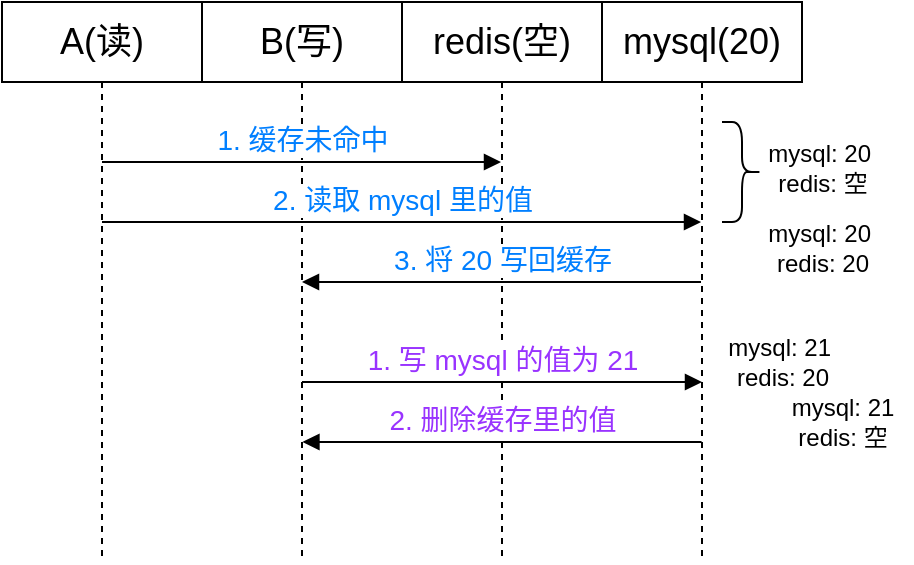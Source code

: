 <mxfile version="21.8.2" type="github">
  <diagram name="Page-1" id="-YTyoHcldgfw0Ux7TE6U">
    <mxGraphModel dx="597" dy="380" grid="1" gridSize="10" guides="1" tooltips="1" connect="1" arrows="1" fold="1" page="1" pageScale="1" pageWidth="850" pageHeight="1100" math="0" shadow="0">
      <root>
        <mxCell id="0" />
        <mxCell id="1" parent="0" />
        <mxCell id="nmv7OSQEillkZlEBiglJ-1" value="&lt;font style=&quot;font-size: 18px;&quot;&gt;A(读)&lt;/font&gt;" style="shape=umlLifeline;perimeter=lifelinePerimeter;whiteSpace=wrap;html=1;container=1;dropTarget=0;collapsible=0;recursiveResize=0;outlineConnect=0;portConstraint=eastwest;newEdgeStyle={&quot;curved&quot;:0,&quot;rounded&quot;:0};" vertex="1" parent="1">
          <mxGeometry x="240" y="80" width="100" height="280" as="geometry" />
        </mxCell>
        <mxCell id="nmv7OSQEillkZlEBiglJ-2" value="&lt;font style=&quot;font-size: 18px;&quot;&gt;B(写)&lt;/font&gt;" style="shape=umlLifeline;perimeter=lifelinePerimeter;whiteSpace=wrap;html=1;container=1;dropTarget=0;collapsible=0;recursiveResize=0;outlineConnect=0;portConstraint=eastwest;newEdgeStyle={&quot;curved&quot;:0,&quot;rounded&quot;:0};" vertex="1" parent="1">
          <mxGeometry x="340" y="80" width="100" height="280" as="geometry" />
        </mxCell>
        <mxCell id="nmv7OSQEillkZlEBiglJ-3" value="&lt;font style=&quot;font-size: 18px;&quot;&gt;redis(空)&lt;br&gt;&lt;/font&gt;" style="shape=umlLifeline;perimeter=lifelinePerimeter;whiteSpace=wrap;html=1;container=1;dropTarget=0;collapsible=0;recursiveResize=0;outlineConnect=0;portConstraint=eastwest;newEdgeStyle={&quot;curved&quot;:0,&quot;rounded&quot;:0};" vertex="1" parent="1">
          <mxGeometry x="440" y="80" width="100" height="280" as="geometry" />
        </mxCell>
        <mxCell id="nmv7OSQEillkZlEBiglJ-4" value="&lt;font style=&quot;font-size: 18px;&quot;&gt;mysql(20)&lt;br&gt;&lt;/font&gt;" style="shape=umlLifeline;perimeter=lifelinePerimeter;whiteSpace=wrap;html=1;container=1;dropTarget=0;collapsible=0;recursiveResize=0;outlineConnect=0;portConstraint=eastwest;newEdgeStyle={&quot;curved&quot;:0,&quot;rounded&quot;:0};" vertex="1" parent="1">
          <mxGeometry x="540" y="80" width="100" height="280" as="geometry" />
        </mxCell>
        <mxCell id="nmv7OSQEillkZlEBiglJ-5" value="&lt;font color=&quot;#007fff&quot; style=&quot;font-size: 14px;&quot;&gt;1. 缓存未命中&lt;/font&gt;" style="html=1;verticalAlign=bottom;endArrow=block;curved=0;rounded=0;" edge="1" parent="1" target="nmv7OSQEillkZlEBiglJ-3">
          <mxGeometry width="80" relative="1" as="geometry">
            <mxPoint x="290" y="160" as="sourcePoint" />
            <mxPoint x="370" y="160" as="targetPoint" />
          </mxGeometry>
        </mxCell>
        <mxCell id="nmv7OSQEillkZlEBiglJ-6" value="&lt;font color=&quot;#007fff&quot; style=&quot;font-size: 14px;&quot;&gt;2. 读取 mysql 里的值&lt;/font&gt;" style="html=1;verticalAlign=bottom;endArrow=block;curved=0;rounded=0;" edge="1" parent="1" target="nmv7OSQEillkZlEBiglJ-4">
          <mxGeometry width="80" relative="1" as="geometry">
            <mxPoint x="290" y="190" as="sourcePoint" />
            <mxPoint x="490" y="190" as="targetPoint" />
          </mxGeometry>
        </mxCell>
        <mxCell id="nmv7OSQEillkZlEBiglJ-7" value="&lt;font color=&quot;#9933ff&quot; style=&quot;font-size: 14px;&quot;&gt;1. 写 mysql 的值为 21&lt;br&gt;&lt;/font&gt;" style="html=1;verticalAlign=bottom;endArrow=block;curved=0;rounded=0;" edge="1" parent="1">
          <mxGeometry width="80" relative="1" as="geometry">
            <mxPoint x="390" y="270" as="sourcePoint" />
            <mxPoint x="590" y="270" as="targetPoint" />
          </mxGeometry>
        </mxCell>
        <mxCell id="nmv7OSQEillkZlEBiglJ-8" value="&lt;font color=&quot;#9933ff&quot; style=&quot;font-size: 14px;&quot;&gt;2. 删除缓存里的值&lt;br&gt;&lt;/font&gt;" style="html=1;verticalAlign=bottom;endArrow=block;curved=0;rounded=0;" edge="1" parent="1">
          <mxGeometry width="80" relative="1" as="geometry">
            <mxPoint x="589.78" y="300.0" as="sourcePoint" />
            <mxPoint x="390.224" y="300.0" as="targetPoint" />
          </mxGeometry>
        </mxCell>
        <mxCell id="nmv7OSQEillkZlEBiglJ-10" value="&lt;font color=&quot;#007fff&quot; style=&quot;font-size: 14px;&quot;&gt;3. 将 20 写回缓存&lt;/font&gt;" style="html=1;verticalAlign=bottom;endArrow=block;curved=0;rounded=0;" edge="1" parent="1" source="nmv7OSQEillkZlEBiglJ-4" target="nmv7OSQEillkZlEBiglJ-2">
          <mxGeometry width="80" relative="1" as="geometry">
            <mxPoint x="300" y="200" as="sourcePoint" />
            <mxPoint x="600" y="200" as="targetPoint" />
          </mxGeometry>
        </mxCell>
        <mxCell id="nmv7OSQEillkZlEBiglJ-14" value="mysql: 20&amp;nbsp;&lt;br&gt;redis: 空" style="text;html=1;align=center;verticalAlign=middle;resizable=0;points=[];autosize=1;strokeColor=none;fillColor=none;" vertex="1" parent="1">
          <mxGeometry x="610" y="143" width="80" height="40" as="geometry" />
        </mxCell>
        <mxCell id="nmv7OSQEillkZlEBiglJ-15" value="mysql: 20&amp;nbsp;&lt;br&gt;redis: 20" style="text;html=1;align=center;verticalAlign=middle;resizable=0;points=[];autosize=1;strokeColor=none;fillColor=none;" vertex="1" parent="1">
          <mxGeometry x="610" y="183" width="80" height="40" as="geometry" />
        </mxCell>
        <mxCell id="nmv7OSQEillkZlEBiglJ-16" value="" style="shape=curlyBracket;whiteSpace=wrap;html=1;rounded=1;flipH=1;labelPosition=right;verticalLabelPosition=middle;align=left;verticalAlign=middle;" vertex="1" parent="1">
          <mxGeometry x="600" y="140" width="20" height="50" as="geometry" />
        </mxCell>
        <mxCell id="nmv7OSQEillkZlEBiglJ-17" value="mysql: 21&amp;nbsp;&lt;br&gt;redis: 20" style="text;html=1;align=center;verticalAlign=middle;resizable=0;points=[];autosize=1;strokeColor=none;fillColor=none;" vertex="1" parent="1">
          <mxGeometry x="590" y="240" width="80" height="40" as="geometry" />
        </mxCell>
        <mxCell id="nmv7OSQEillkZlEBiglJ-18" value="mysql: 21&lt;br&gt;redis: 空" style="text;html=1;align=center;verticalAlign=middle;resizable=0;points=[];autosize=1;strokeColor=none;fillColor=none;" vertex="1" parent="1">
          <mxGeometry x="625" y="270" width="70" height="40" as="geometry" />
        </mxCell>
      </root>
    </mxGraphModel>
  </diagram>
</mxfile>
